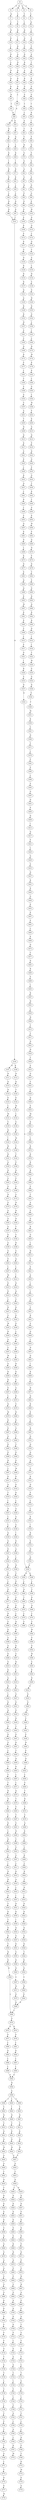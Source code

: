 strict digraph  {
	S0 -> S1 [ label = Q ];
	S0 -> S2 [ label = A ];
	S0 -> S3 [ label = S ];
	S0 -> S4 [ label = T ];
	S1 -> S5 [ label = L ];
	S2 -> S6 [ label = Y ];
	S3 -> S7 [ label = Q ];
	S4 -> S8 [ label = L ];
	S5 -> S9 [ label = T ];
	S6 -> S10 [ label = L ];
	S7 -> S11 [ label = L ];
	S8 -> S12 [ label = Q ];
	S9 -> S13 [ label = R ];
	S10 -> S14 [ label = H ];
	S11 -> S15 [ label = N ];
	S12 -> S16 [ label = L ];
	S13 -> S17 [ label = I ];
	S14 -> S18 [ label = Q ];
	S15 -> S19 [ label = K ];
	S16 -> S20 [ label = S ];
	S17 -> S21 [ label = R ];
	S18 -> S22 [ label = C ];
	S19 -> S23 [ label = I ];
	S20 -> S24 [ label = Y ];
	S21 -> S25 [ label = A ];
	S22 -> S26 [ label = D ];
	S23 -> S27 [ label = R ];
	S24 -> S28 [ label = A ];
	S25 -> S29 [ label = N ];
	S26 -> S30 [ label = R ];
	S27 -> S31 [ label = L ];
	S28 -> S32 [ label = T ];
	S29 -> S33 [ label = Q ];
	S30 -> S34 [ label = A ];
	S31 -> S35 [ label = N ];
	S32 -> S36 [ label = D ];
	S33 -> S37 [ label = K ];
	S34 -> S38 [ label = R ];
	S35 -> S39 [ label = Q ];
	S36 -> S40 [ label = E ];
	S37 -> S41 [ label = D ];
	S38 -> S42 [ label = G ];
	S39 -> S43 [ label = K ];
	S40 -> S44 [ label = G ];
	S41 -> S45 [ label = L ];
	S42 -> S46 [ label = S ];
	S43 -> S47 [ label = D ];
	S44 -> S48 [ label = G ];
	S45 -> S49 [ label = K ];
	S46 -> S50 [ label = L ];
	S47 -> S51 [ label = L ];
	S48 -> S52 [ label = L ];
	S49 -> S53 [ label = E ];
	S49 -> S54 [ label = Q ];
	S50 -> S55 [ label = L ];
	S51 -> S49 [ label = K ];
	S52 -> S56 [ label = R ];
	S53 -> S57 [ label = Q ];
	S54 -> S58 [ label = Q ];
	S55 -> S59 [ label = A ];
	S56 -> S60 [ label = I ];
	S57 -> S61 [ label = Q ];
	S58 -> S62 [ label = Q ];
	S59 -> S63 [ label = C ];
	S60 -> S64 [ label = P ];
	S61 -> S65 [ label = L ];
	S62 -> S66 [ label = L ];
	S63 -> S67 [ label = V ];
	S64 -> S68 [ label = F ];
	S65 -> S69 [ label = R ];
	S66 -> S70 [ label = K ];
	S67 -> S71 [ label = H ];
	S68 -> S72 [ label = Q ];
	S69 -> S73 [ label = I ];
	S70 -> S74 [ label = I ];
	S71 -> S75 [ label = G ];
	S72 -> S76 [ label = F ];
	S73 -> S77 [ label = R ];
	S74 -> S78 [ label = K ];
	S75 -> S79 [ label = G ];
	S76 -> S80 [ label = S ];
	S77 -> S81 [ label = E ];
	S78 -> S82 [ label = E ];
	S79 -> S83 [ label = A ];
	S80 -> S84 [ label = K ];
	S81 -> S85 [ label = L ];
	S82 -> S86 [ label = L ];
	S83 -> S87 [ label = S ];
	S84 -> S88 [ label = A ];
	S85 -> S89 [ label = L ];
	S86 -> S90 [ label = L ];
	S87 -> S91 [ label = R ];
	S88 -> S92 [ label = N ];
	S89 -> S93 [ label = D ];
	S90 -> S94 [ label = D ];
	S91 -> S95 [ label = P ];
	S92 -> S96 [ label = G ];
	S93 -> S97 [ label = D ];
	S94 -> S98 [ label = D ];
	S95 -> S99 [ label = E ];
	S96 -> S100 [ label = E ];
	S97 -> S101 [ label = I ];
	S98 -> S101 [ label = I ];
	S99 -> S102 [ label = E ];
	S100 -> S103 [ label = W ];
	S101 -> S104 [ label = R ];
	S102 -> S105 [ label = E ];
	S103 -> S106 [ label = D ];
	S104 -> S107 [ label = R ];
	S104 -> S108 [ label = K ];
	S105 -> S109 [ label = R ];
	S106 -> S110 [ label = Q ];
	S107 -> S111 [ label = N ];
	S108 -> S112 [ label = N ];
	S109 -> S113 [ label = P ];
	S110 -> S114 [ label = L ];
	S111 -> S115 [ label = Q ];
	S112 -> S116 [ label = Q ];
	S113 -> S117 [ label = K ];
	S114 -> S118 [ label = Q ];
	S115 -> S119 [ label = N ];
	S116 -> S120 [ label = T ];
	S117 -> S121 [ label = G ];
	S118 -> S122 [ label = V ];
	S119 -> S123 [ label = E ];
	S120 -> S124 [ label = E ];
	S121 -> S125 [ label = D ];
	S122 -> S126 [ label = A ];
	S123 -> S127 [ label = L ];
	S124 -> S128 [ label = M ];
	S125 -> S129 [ label = R ];
	S126 -> S130 [ label = L ];
	S127 -> S131 [ label = M ];
	S128 -> S132 [ label = L ];
	S129 -> S133 [ label = R ];
	S130 -> S134 [ label = H ];
	S131 -> S135 [ label = V ];
	S132 -> S136 [ label = S ];
	S133 -> S137 [ label = R ];
	S134 -> S138 [ label = S ];
	S135 -> S139 [ label = Q ];
	S136 -> S140 [ label = Q ];
	S137 -> S141 [ label = Q ];
	S138 -> S142 [ label = G ];
	S139 -> S143 [ label = I ];
	S140 -> S144 [ label = M ];
	S141 -> S145 [ label = A ];
	S142 -> S146 [ label = H ];
	S143 -> S147 [ label = H ];
	S144 -> S148 [ label = T ];
	S145 -> S149 [ label = R ];
	S146 -> S150 [ label = D ];
	S147 -> S151 [ label = R ];
	S148 -> S152 [ label = Y ];
	S149 -> S153 [ label = R ];
	S150 -> S154 [ label = G ];
	S151 -> S155 [ label = A ];
	S152 -> S156 [ label = F ];
	S153 -> S157 [ label = H ];
	S154 -> S158 [ label = L ];
	S155 -> S159 [ label = D ];
	S156 -> S160 [ label = D ];
	S157 -> S161 [ label = S ];
	S158 -> S162 [ label = I ];
	S159 -> S163 [ label = S ];
	S160 -> S164 [ label = F ];
	S161 -> S165 [ label = V ];
	S162 -> S166 [ label = L ];
	S163 -> S167 [ label = G ];
	S164 -> S168 [ label = S ];
	S165 -> S169 [ label = Q ];
	S166 -> S170 [ label = H ];
	S167 -> S171 [ label = N ];
	S168 -> S172 [ label = S ];
	S169 -> S173 [ label = R ];
	S170 -> S174 [ label = M ];
	S171 -> S175 [ label = G ];
	S172 -> S176 [ label = N ];
	S173 -> S177 [ label = P ];
	S174 -> S178 [ label = K ];
	S175 -> S179 [ label = A ];
	S176 -> S180 [ label = N ];
	S177 -> S181 [ label = L ];
	S178 -> S182 [ label = E ];
	S179 -> S183 [ label = G ];
	S180 -> S184 [ label = D ];
	S181 -> S185 [ label = T ];
	S182 -> S186 [ label = L ];
	S183 -> S187 [ label = A ];
	S184 -> S188 [ label = T ];
	S185 -> S189 [ label = S ];
	S186 -> S190 [ label = G ];
	S187 -> S191 [ label = E ];
	S188 -> S192 [ label = V ];
	S189 -> S193 [ label = A ];
	S190 -> S194 [ label = L ];
	S191 -> S195 [ label = A ];
	S192 -> S196 [ label = R ];
	S193 -> S197 [ label = S ];
	S194 -> S198 [ label = W ];
	S195 -> S199 [ label = G ];
	S196 -> S200 [ label = S ];
	S197 -> S201 [ label = A ];
	S198 -> S202 [ label = F ];
	S199 -> S203 [ label = P ];
	S200 -> S204 [ label = Q ];
	S201 -> S205 [ label = T ];
	S202 -> S206 [ label = E ];
	S203 -> S207 [ label = L ];
	S204 -> S208 [ label = L ];
	S205 -> S209 [ label = N ];
	S206 -> S210 [ label = G ];
	S207 -> S211 [ label = M ];
	S208 -> S212 [ label = I ];
	S209 -> S213 [ label = Q ];
	S210 -> S214 [ label = Q ];
	S211 -> S215 [ label = E ];
	S212 -> S216 [ label = D ];
	S213 -> S217 [ label = K ];
	S214 -> S218 [ label = P ];
	S215 -> S219 [ label = E ];
	S216 -> S220 [ label = Q ];
	S217 -> S221 [ label = S ];
	S218 -> S222 [ label = D ];
	S219 -> S223 [ label = L ];
	S220 -> S224 [ label = V ];
	S221 -> S225 [ label = E ];
	S222 -> S226 [ label = G ];
	S223 -> S227 [ label = R ];
	S224 -> S228 [ label = K ];
	S225 -> S229 [ label = L ];
	S226 -> S230 [ label = F ];
	S227 -> S231 [ label = S ];
	S228 -> S232 [ label = E ];
	S229 -> S233 [ label = R ];
	S230 -> S234 [ label = G ];
	S231 -> S235 [ label = M ];
	S232 -> S236 [ label = E ];
	S233 -> S237 [ label = Q ];
	S234 -> S238 [ label = T ];
	S235 -> S239 [ label = R ];
	S236 -> S240 [ label = L ];
	S237 -> S241 [ label = L ];
	S238 -> S242 [ label = K ];
	S239 -> S243 [ label = A ];
	S240 -> S244 [ label = N ];
	S241 -> S245 [ label = R ];
	S242 -> S246 [ label = Y ];
	S243 -> S247 [ label = S ];
	S244 -> S248 [ label = E ];
	S245 -> S249 [ label = L ];
	S246 -> S250 [ label = A ];
	S247 -> S251 [ label = M ];
	S248 -> S252 [ label = L ];
	S249 -> S253 [ label = S ];
	S250 -> S254 [ label = E ];
	S251 -> S255 [ label = A ];
	S252 -> S256 [ label = R ];
	S253 -> S257 [ label = Q ];
	S254 -> S258 [ label = W ];
	S255 -> S259 [ label = R ];
	S256 -> S260 [ label = E ];
	S257 -> S261 [ label = K ];
	S258 -> S262 [ label = P ];
	S259 -> S263 [ label = R ];
	S260 -> S264 [ label = S ];
	S261 -> S265 [ label = D ];
	S262 -> S266 [ label = Q ];
	S263 -> S267 [ label = E ];
	S264 -> S268 [ label = A ];
	S265 -> S269 [ label = L ];
	S266 -> S270 [ label = N ];
	S267 -> S271 [ label = L ];
	S268 -> S272 [ label = K ];
	S269 -> S273 [ label = K ];
	S270 -> S274 [ label = F ];
	S271 -> S275 [ label = Q ];
	S272 -> S276 [ label = S ];
	S273 -> S277 [ label = D ];
	S274 -> S278 [ label = D ];
	S275 -> S279 [ label = M ];
	S276 -> S280 [ label = R ];
	S277 -> S281 [ label = E ];
	S278 -> S282 [ label = V ];
	S279 -> S283 [ label = E ];
	S280 -> S284 [ label = E ];
	S281 -> S285 [ label = Q ];
	S282 -> S286 [ label = S ];
	S283 -> S287 [ label = E ];
	S284 -> S288 [ label = G ];
	S285 -> S289 [ label = Q ];
	S286 -> S290 [ label = G ];
	S287 -> S291 [ label = A ];
	S288 -> S292 [ label = T ];
	S289 -> S293 [ label = E ];
	S290 -> S294 [ label = D ];
	S291 -> S295 [ label = K ];
	S292 -> S296 [ label = V ];
	S293 -> S297 [ label = M ];
	S294 -> S298 [ label = Q ];
	S295 -> S299 [ label = E ];
	S296 -> S300 [ label = E ];
	S297 -> S301 [ label = K ];
	S298 -> S302 [ label = R ];
	S299 -> S303 [ label = R ];
	S300 -> S304 [ label = E ];
	S301 -> S305 [ label = E ];
	S302 -> S306 [ label = R ];
	S303 -> S307 [ label = L ];
	S304 -> S308 [ label = M ];
	S305 -> S309 [ label = V ];
	S306 -> S310 [ label = Q ];
	S307 -> S311 [ label = E ];
	S308 -> S312 [ label = E ];
	S309 -> S313 [ label = L ];
	S310 -> S314 [ label = I ];
	S311 -> S315 [ label = A ];
	S312 -> S316 [ label = E ];
	S313 -> S317 [ label = P ];
	S314 -> S318 [ label = I ];
	S315 -> S319 [ label = T ];
	S316 -> S320 [ label = K ];
	S317 -> S321 [ label = D ];
	S318 -> S322 [ label = T ];
	S319 -> S323 [ label = I ];
	S320 -> S324 [ label = L ];
	S321 -> S325 [ label = I ];
	S322 -> S326 [ label = W ];
	S323 -> S327 [ label = N ];
	S324 -> S328 [ label = A ];
	S325 -> S329 [ label = R ];
	S326 -> S330 [ label = G ];
	S327 -> S331 [ label = L ];
	S328 -> S332 [ label = A ];
	S329 -> S333 [ label = S ];
	S330 -> S334 [ label = G ];
	S331 -> S335 [ label = L ];
	S332 -> S336 [ label = S ];
	S333 -> S337 [ label = N ];
	S334 -> S338 [ label = D ];
	S335 -> S339 [ label = Q ];
	S336 -> S340 [ label = I ];
	S337 -> S341 [ label = Q ];
	S338 -> S342 [ label = S ];
	S339 -> S343 [ label = G ];
	S340 -> S344 [ label = E ];
	S341 -> S345 [ label = A ];
	S342 -> S346 [ label = T ];
	S343 -> S347 [ label = E ];
	S344 -> S348 [ label = A ];
	S345 -> S349 [ label = A ];
	S345 -> S350 [ label = K ];
	S346 -> S351 [ label = M ];
	S347 -> S352 [ label = R ];
	S348 -> S353 [ label = L ];
	S349 -> S354 [ label = L ];
	S350 -> S355 [ label = L ];
	S351 -> S356 [ label = K ];
	S352 -> S357 [ label = D ];
	S353 -> S358 [ label = H ];
	S354 -> S359 [ label = V ];
	S355 -> S360 [ label = Q ];
	S356 -> S361 [ label = C ];
	S357 -> S362 [ label = E ];
	S358 -> S363 [ label = V ];
	S359 -> S364 [ label = K ];
	S360 -> S365 [ label = T ];
	S361 -> S366 [ label = N ];
	S362 -> S367 [ label = L ];
	S363 -> S368 [ label = E ];
	S364 -> S369 [ label = Q ];
	S365 -> S370 [ label = Q ];
	S366 -> S371 [ label = V ];
	S367 -> S372 [ label = E ];
	S368 -> S373 [ label = Q ];
	S369 -> S374 [ label = L ];
	S370 -> S375 [ label = L ];
	S371 -> S376 [ label = L ];
	S372 -> S377 [ label = R ];
	S373 -> S378 [ label = S ];
	S374 -> S379 [ label = C ];
	S375 -> S380 [ label = S ];
	S376 -> S381 [ label = F ];
	S377 -> S382 [ label = A ];
	S378 -> S383 [ label = E ];
	S379 -> S384 [ label = W ];
	S381 -> S385 [ label = P ];
	S382 -> S386 [ label = R ];
	S383 -> S387 [ label = L ];
	S384 -> S388 [ label = G ];
	S385 -> S389 [ label = L ];
	S386 -> S390 [ label = S ];
	S387 -> S391 [ label = Q ];
	S388 -> S392 [ label = G ];
	S389 -> S393 [ label = S ];
	S390 -> S394 [ label = K ];
	S391 -> S395 [ label = R ];
	S392 -> S396 [ label = W ];
	S393 -> S397 [ label = G ];
	S394 -> S398 [ label = A ];
	S395 -> S399 [ label = V ];
	S396 -> S400 [ label = S ];
	S397 -> S401 [ label = Q ];
	S398 -> S402 [ label = A ];
	S399 -> S403 [ label = K ];
	S400 -> S404 [ label = P ];
	S401 -> S405 [ label = P ];
	S402 -> S406 [ label = E ];
	S403 -> S407 [ label = S ];
	S404 -> S408 [ label = D ];
	S405 -> S409 [ label = Q ];
	S406 -> S410 [ label = G ];
	S407 -> S411 [ label = R ];
	S408 -> S412 [ label = S ];
	S409 -> S413 [ label = I ];
	S410 -> S414 [ label = E ];
	S411 -> S415 [ label = L ];
	S412 -> S416 [ label = G ];
	S413 -> S417 [ label = Q ];
	S414 -> S418 [ label = A ];
	S415 -> S419 [ label = L ];
	S416 -> S420 [ label = G ];
	S417 -> S421 [ label = F ];
	S418 -> S422 [ label = R ];
	S419 -> S423 [ label = D ];
	S420 -> S424 [ label = Q ];
	S421 -> S425 [ label = L ];
	S422 -> S426 [ label = L ];
	S423 -> S427 [ label = G ];
	S424 -> S428 [ label = C ];
	S425 -> S429 [ label = G ];
	S426 -> S430 [ label = K ];
	S427 -> S431 [ label = E ];
	S428 -> S432 [ label = A ];
	S429 -> S433 [ label = S ];
	S430 -> S434 [ label = Q ];
	S431 -> S435 [ label = E ];
	S432 -> S436 [ label = P ];
	S433 -> S437 [ label = Q ];
	S434 -> S438 [ label = S ];
	S435 -> S439 [ label = K ];
	S436 -> S440 [ label = H ];
	S437 -> S441 [ label = R ];
	S438 -> S442 [ label = E ];
	S439 -> S443 [ label = V ];
	S440 -> S444 [ label = P ];
	S441 -> S445 [ label = E ];
	S442 -> S446 [ label = K ];
	S443 -> S447 [ label = E ];
	S444 -> S448 [ label = Q ];
	S445 -> S449 [ label = G ];
	S446 -> S450 [ label = G ];
	S447 -> S451 [ label = K ];
	S448 -> S452 [ label = L ];
	S449 -> S453 [ label = E ];
	S450 -> S454 [ label = L ];
	S451 -> S455 [ label = T ];
	S452 -> S456 [ label = L ];
	S453 -> S457 [ label = E ];
	S454 -> S458 [ label = D ];
	S455 -> S459 [ label = Q ];
	S456 -> S460 [ label = S ];
	S457 -> S461 [ label = F ];
	S458 -> S462 [ label = T ];
	S459 -> S463 [ label = K ];
	S460 -> S464 [ label = T ];
	S461 -> S465 [ label = L ];
	S462 -> S466 [ label = V ];
	S463 -> S467 [ label = L ];
	S464 -> S468 [ label = R ];
	S465 -> S469 [ label = E ];
	S466 -> S470 [ label = T ];
	S467 -> S471 [ label = L ];
	S468 -> S472 [ label = C ];
	S469 -> S473 [ label = Q ];
	S470 -> S474 [ label = R ];
	S471 -> S475 [ label = Q ];
	S472 -> S476 [ label = C ];
	S473 -> S477 [ label = C ];
	S474 -> S478 [ label = N ];
	S475 -> S479 [ label = T ];
	S476 -> S480 [ label = A ];
	S477 -> S481 [ label = D ];
	S478 -> S482 [ label = F ];
	S479 -> S483 [ label = F ];
	S480 -> S484 [ label = D ];
	S481 -> S485 [ label = R ];
	S482 -> S486 [ label = L ];
	S483 -> S487 [ label = T ];
	S484 -> S488 [ label = L ];
	S485 -> S489 [ label = P ];
	S486 -> S490 [ label = K ];
	S487 -> S491 [ label = S ];
	S488 -> S492 [ label = L ];
	S489 -> S493 [ label = L ];
	S490 -> S494 [ label = L ];
	S491 -> S495 [ label = N ];
	S492 -> S496 [ label = K ];
	S493 -> S497 [ label = R ];
	S494 -> S498 [ label = K ];
	S495 -> S499 [ label = Y ];
	S496 -> S500 [ label = L ];
	S497 -> S501 [ label = H ];
	S498 -> S502 [ label = T ];
	S499 -> S503 [ label = S ];
	S500 -> S504 [ label = R ];
	S501 -> S505 [ label = L ];
	S502 -> S506 [ label = S ];
	S503 -> S507 [ label = S ];
	S504 -> S508 [ label = T ];
	S505 -> S509 [ label = H ];
	S506 -> S510 [ label = I ];
	S507 -> S511 [ label = L ];
	S508 -> S512 [ label = N ];
	S509 -> S513 [ label = T ];
	S510 -> S514 [ label = D ];
	S511 -> S515 [ label = K ];
	S512 -> S516 [ label = I ];
	S513 -> S517 [ label = V ];
	S514 -> S518 [ label = R ];
	S515 -> S519 [ label = A ];
	S516 -> S520 [ label = D ];
	S517 -> S521 [ label = N ];
	S518 -> S522 [ label = M ];
	S519 -> S523 [ label = L ];
	S520 -> S524 [ label = R ];
	S521 -> S525 [ label = H ];
	S522 -> S526 [ label = Q ];
	S523 -> S527 [ label = I ];
	S524 -> S528 [ label = T ];
	S525 -> S529 [ label = T ];
	S526 -> S530 [ label = V ];
	S527 -> S531 [ label = D ];
	S528 -> S532 [ label = Q ];
	S529 -> S533 [ label = S ];
	S530 -> S534 [ label = K ];
	S531 -> S535 [ label = K ];
	S532 -> S536 [ label = A ];
	S533 -> S537 [ label = G ];
	S534 -> S538 [ label = T ];
	S535 -> S539 [ label = I ];
	S536 -> S540 [ label = K ];
	S537 -> S541 [ label = V ];
	S538 -> S542 [ label = R ];
	S539 -> S543 [ label = Q ];
	S540 -> S544 [ label = T ];
	S541 -> S545 [ label = L ];
	S542 -> S546 [ label = D ];
	S543 -> S547 [ label = G ];
	S544 -> S548 [ label = K ];
	S545 -> S549 [ label = Q ];
	S546 -> S550 [ label = V ];
	S547 -> S551 [ label = K ];
	S548 -> S552 [ label = D ];
	S549 -> S553 [ label = S ];
	S550 -> S554 [ label = H ];
	S551 -> S555 [ label = S ];
	S552 -> S556 [ label = V ];
	S553 -> S557 [ label = M ];
	S554 -> S558 [ label = E ];
	S555 -> S559 [ label = K ];
	S556 -> S560 [ label = H ];
	S557 -> S561 [ label = K ];
	S558 -> S562 [ label = K ];
	S559 -> S563 [ label = D ];
	S560 -> S564 [ label = E ];
	S561 -> S565 [ label = P ];
	S562 -> S566 [ label = L ];
	S563 -> S567 [ label = V ];
	S564 -> S568 [ label = K ];
	S565 -> S569 [ label = L ];
	S566 -> S570 [ label = G ];
	S567 -> S571 [ label = H ];
	S568 -> S566 [ label = L ];
	S569 -> S572 [ label = R ];
	S570 -> S573 [ label = Q ];
	S570 -> S574 [ label = H ];
	S571 -> S575 [ label = E ];
	S572 -> S576 [ label = K ];
	S573 -> S577 [ label = G ];
	S574 -> S578 [ label = G ];
	S575 -> S568 [ label = K ];
	S576 -> S579 [ label = R ];
	S577 -> S580 [ label = L ];
	S578 -> S581 [ label = L ];
	S579 -> S582 [ label = R ];
	S580 -> S583 [ label = Q ];
	S581 -> S584 [ label = Q ];
	S582 -> S585 [ label = A ];
	S583 -> S586 [ label = L ];
	S584 -> S587 [ label = L ];
	S585 -> S588 [ label = P ];
	S586 -> S589 [ label = L ];
	S587 -> S590 [ label = L ];
	S588 -> S591 [ label = T ];
	S589 -> S592 [ label = G ];
	S590 -> S592 [ label = G ];
	S591 -> S593 [ label = A ];
	S592 -> S594 [ label = H ];
	S593 -> S595 [ label = V ];
	S594 -> S596 [ label = A ];
	S595 -> S597 [ label = G ];
	S596 -> S598 [ label = I ];
	S596 -> S599 [ label = V ];
	S596 -> S600 [ label = L ];
	S597 -> S601 [ label = R ];
	S598 -> S602 [ label = V ];
	S599 -> S603 [ label = V ];
	S600 -> S604 [ label = I ];
	S601 -> S605 [ label = G ];
	S602 -> S606 [ label = N ];
	S603 -> S607 [ label = N ];
	S604 -> S608 [ label = N ];
	S605 -> S609 [ label = L ];
	S606 -> S610 [ label = V ];
	S607 -> S611 [ label = V ];
	S608 -> S612 [ label = V ];
	S609 -> S613 [ label = H ];
	S610 -> S614 [ label = D ];
	S611 -> S615 [ label = E ];
	S612 -> S616 [ label = E ];
	S613 -> S617 [ label = T ];
	S614 -> S618 [ label = D ];
	S615 -> S619 [ label = D ];
	S616 -> S620 [ label = D ];
	S617 -> S621 [ label = P ];
	S618 -> S622 [ label = W ];
	S619 -> S623 [ label = W ];
	S620 -> S624 [ label = W ];
	S621 -> S625 [ label = A ];
	S622 -> S626 [ label = A ];
	S623 -> S627 [ label = S ];
	S624 -> S627 [ label = S ];
	S625 -> S628 [ label = L ];
	S626 -> S629 [ label = A ];
	S627 -> S630 [ label = A ];
	S628 -> S631 [ label = L ];
	S629 -> S632 [ label = Y ];
	S630 -> S633 [ label = Y ];
	S631 -> S634 [ label = G ];
	S632 -> S635 [ label = Q ];
	S633 -> S636 [ label = Q ];
	S634 -> S637 [ label = V ];
	S635 -> S638 [ label = V ];
	S636 -> S639 [ label = D ];
	S636 -> S640 [ label = L ];
	S637 -> S641 [ label = R ];
	S638 -> S642 [ label = R ];
	S639 -> S643 [ label = Q ];
	S640 -> S644 [ label = N ];
	S641 -> S645 [ label = S ];
	S642 -> S646 [ label = K ];
	S643 -> S647 [ label = D ];
	S644 -> S648 [ label = K ];
	S645 -> S649 [ label = Q ];
	S646 -> S650 [ label = E ];
	S647 -> S651 [ label = P ];
	S648 -> S652 [ label = D ];
	S649 -> S653 [ label = L ];
	S650 -> S654 [ label = K ];
	S651 -> S655 [ label = D ];
	S652 -> S656 [ label = K ];
	S653 -> S657 [ label = N ];
	S654 -> S658 [ label = S ];
	S655 -> S659 [ label = Q ];
	S656 -> S660 [ label = G ];
	S657 -> S661 [ label = Q ];
	S658 -> S662 [ label = A ];
	S659 -> S663 [ label = D ];
	S660 -> S664 [ label = S ];
	S661 -> S665 [ label = I ];
	S662 -> S666 [ label = G ];
	S663 -> S667 [ label = P ];
	S664 -> S668 [ label = R ];
	S665 -> S669 [ label = R ];
	S666 -> S670 [ label = G ];
	S667 -> S671 [ label = D ];
	S668 -> S672 [ label = H ];
	S669 -> S673 [ label = L ];
	S670 -> S674 [ label = A ];
	S671 -> S675 [ label = P ];
	S672 -> S676 [ label = Q ];
	S673 -> S677 [ label = H ];
	S674 -> S678 [ label = A ];
	S675 -> S679 [ label = S ];
	S676 -> S680 [ label = S ];
	S677 -> S681 [ label = Q ];
	S678 -> S682 [ label = S ];
	S679 -> S683 [ label = R ];
	S680 -> S684 [ label = P ];
	S681 -> S685 [ label = K ];
	S682 -> S686 [ label = G ];
	S683 -> S687 [ label = H ];
	S684 -> S688 [ label = S ];
	S685 -> S689 [ label = E ];
	S686 -> S690 [ label = G ];
	S687 -> S691 [ label = A ];
	S688 -> S692 [ label = G ];
	S689 -> S693 [ label = L ];
	S690 -> S694 [ label = K ];
	S691 -> S695 [ label = P ];
	S692 -> S696 [ label = A ];
	S693 -> S697 [ label = R ];
	S694 -> S698 [ label = K ];
	S695 -> S699 [ label = F ];
	S696 -> S700 [ label = A ];
	S697 -> S701 [ label = Q ];
	S698 -> S702 [ label = D ];
	S699 -> S703 [ label = A ];
	S700 -> S704 [ label = E ];
	S701 -> S705 [ label = Q ];
	S702 -> S706 [ label = F ];
	S703 -> S707 [ label = T ];
	S704 -> S708 [ label = E ];
	S705 -> S709 [ label = Q ];
	S706 -> S710 [ label = P ];
	S707 -> S711 [ label = S ];
	S708 -> S712 [ label = P ];
	S709 -> S713 [ label = A ];
	S710 -> S714 [ label = F ];
	S711 -> S715 [ label = V ];
	S712 -> S716 [ label = L ];
	S713 -> S717 [ label = V ];
	S714 -> S718 [ label = G ];
	S715 -> S719 [ label = G ];
	S716 -> S720 [ label = G ];
	S717 -> S721 [ label = K ];
	S718 -> S722 [ label = T ];
	S719 -> S723 [ label = V ];
	S720 -> S724 [ label = A ];
	S721 -> S725 [ label = Q ];
	S722 -> S726 [ label = A ];
	S723 -> S727 [ label = L ];
	S724 -> S728 [ label = A ];
	S725 -> S729 [ label = F ];
	S726 -> S730 [ label = V ];
	S727 -> S731 [ label = T ];
	S728 -> S732 [ label = C ];
	S729 -> S733 [ label = L ];
	S730 -> S734 [ label = L ];
	S731 -> S735 [ label = S ];
	S732 -> S736 [ label = L ];
	S733 -> S737 [ label = L ];
	S734 -> S738 [ label = V ];
	S735 -> S739 [ label = S ];
	S736 -> S740 [ label = V ];
	S737 -> S741 [ label = E ];
	S738 -> S742 [ label = L ];
	S739 -> S743 [ label = L ];
	S740 -> S744 [ label = L ];
	S741 -> S745 [ label = I ];
	S742 -> S746 [ label = L ];
	S743 -> S747 [ label = L ];
	S744 -> S748 [ label = V ];
	S745 -> S749 [ label = R ];
	S746 -> S750 [ label = C ];
	S747 -> S751 [ label = V ];
	S748 -> S752 [ label = A ];
	S749 -> S753 [ label = S ];
	S750 -> S754 [ label = F ];
	S751 -> S755 [ label = L ];
	S752 -> S756 [ label = L ];
	S753 -> S757 [ label = N ];
	S754 -> S758 [ label = T ];
	S755 -> S759 [ label = L ];
	S756 -> S760 [ label = A ];
	S757 -> S761 [ label = Q ];
	S758 -> S762 [ label = L ];
	S759 -> S763 [ label = Q ];
	S760 -> S764 [ label = L ];
	S761 -> S345 [ label = A ];
	S762 -> S765 [ label = T ];
	S763 -> S766 [ label = P ];
	S764 -> S767 [ label = K ];
	S765 -> S768 [ label = A ];
	S766 -> S769 [ label = T ];
	S767 -> S770 [ label = M ];
	S768 -> S771 [ label = L ];
	S769 -> S772 [ label = K ];
	S771 -> S773 [ label = T ];
	S772 -> S774 [ label = M ];
	S773 -> S775 [ label = R ];
	S774 -> S776 [ label = E ];
	S775 -> S777 [ label = K ];
	S776 -> S778 [ label = A ];
	S777 -> S779 [ label = M ];
}

